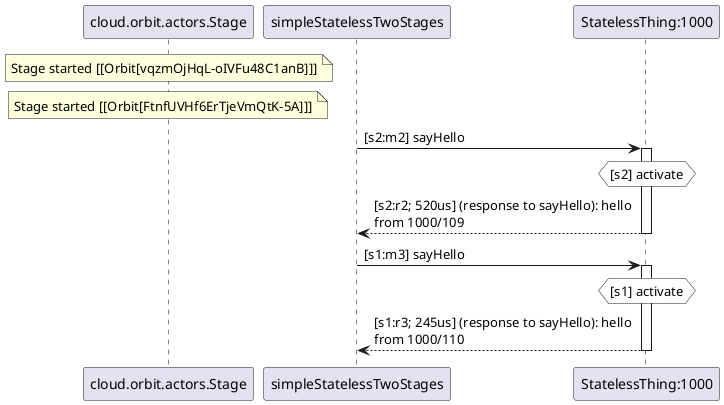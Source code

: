 @startuml
note over "cloud.orbit.actors.Stage": Stage started [[Orbit[vqzmOjHqL-oIVFu48C1anB]]]
note over "cloud.orbit.actors.Stage": Stage started [[Orbit[FtnfUVHf6ErTjeVmQtK-5A]]]
"simpleStatelessTwoStages" -> "StatelessThing:1000" : [s2:m2] sayHello
activate "StatelessThing:1000"
hnote over "StatelessThing:1000" #white : [s2] activate
"StatelessThing:1000" --> "simpleStatelessTwoStages" : [s2:r2; 520us] (response to sayHello): hello \nfrom 1000/109
deactivate "StatelessThing:1000"
"simpleStatelessTwoStages" -> "StatelessThing:1000" : [s1:m3] sayHello
activate "StatelessThing:1000"
hnote over "StatelessThing:1000" #white : [s1] activate
"StatelessThing:1000" --> "simpleStatelessTwoStages" : [s1:r3; 245us] (response to sayHello): hello \nfrom 1000/110
deactivate "StatelessThing:1000"
@enduml
